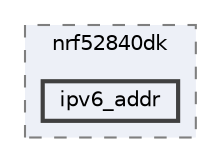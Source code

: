 digraph "/home/mj/Desktop/IoT-Chat-Digitalization/TextYourIoTDevice/bin/nrf52840dk/ipv6_addr"
{
 // LATEX_PDF_SIZE
  bgcolor="transparent";
  edge [fontname=Helvetica,fontsize=10,labelfontname=Helvetica,labelfontsize=10];
  node [fontname=Helvetica,fontsize=10,shape=box,height=0.2,width=0.4];
  compound=true
  subgraph clusterdir_0c725116918d2e080617d882693859a8 {
    graph [ bgcolor="#edf0f7", pencolor="grey50", label="nrf52840dk", fontname=Helvetica,fontsize=10 style="filled,dashed", URL="dir_0c725116918d2e080617d882693859a8.html",tooltip=""]
  dir_1e223d80d1dfa22409a97724327f451f [label="ipv6_addr", fillcolor="#edf0f7", color="grey25", style="filled,bold", URL="dir_1e223d80d1dfa22409a97724327f451f.html",tooltip=""];
  }
}
